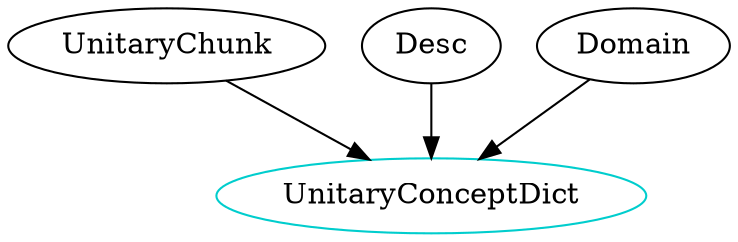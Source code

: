 digraph unitaryconceptdict {
	/* relationships between independent and dependent components */
	UnitaryChunk -> UnitaryConceptDict;
    Desc -> UnitaryConceptDict;
    Domain -> UnitaryConceptDict;
    
	/* definitions for each type component */
	UnitaryConceptDict 	    [shape=oval, color=cyan3, label="UnitaryConceptDict"];
    //UnitaryConceptDictDesc    [shape=oval, color=cyan3, label="Description (Sentence)"];
    //UnitaryConceptDictDomain  [shape=oval, color=cyan3, label="Domain ([UID])"];

}

/* dot -Tpng sample.dot -o sample.png */
